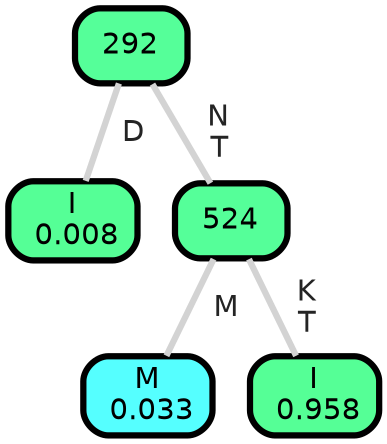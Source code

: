graph Tree {
node [shape=box, style="filled, rounded",color="black",penwidth="3",fontcolor="black",                 fontname=helvetica] ;
graph [ranksep="0 equally", splines=straight,                 bgcolor=transparent, dpi=200] ;
edge [fontname=helvetica, fontweight=bold,fontcolor=grey14,color=lightgray] ;
0 [label="I
 0.008", fillcolor="#55ff96"] ;
1 [label="292", fillcolor="#55ff99"] ;
2 [label="M
 0.033", fillcolor="#55ffff"] ;
3 [label="524", fillcolor="#55ff99"] ;
4 [label="I
 0.958", fillcolor="#55ff96"] ;
1 -- 0 [label=" D",penwidth=3] ;
1 -- 3 [label=" N\n T",penwidth=3] ;
3 -- 2 [label=" M",penwidth=3] ;
3 -- 4 [label=" K\n T",penwidth=3] ;
{rank = same;}}

